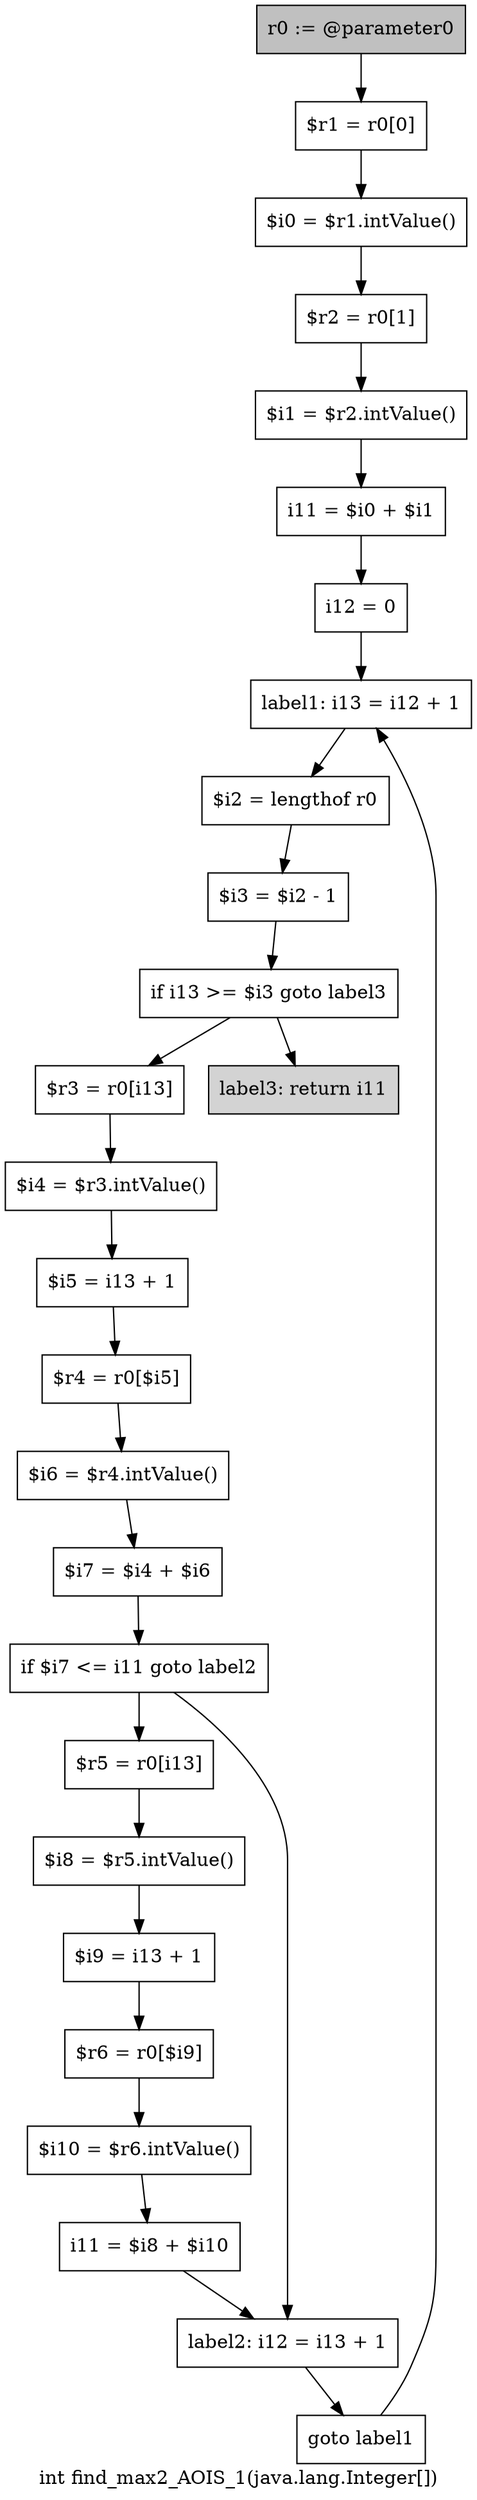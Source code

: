 digraph "int find_max2_AOIS_1(java.lang.Integer[])" {
    label="int find_max2_AOIS_1(java.lang.Integer[])";
    node [shape=box];
    "0" [style=filled,fillcolor=gray,label="r0 := @parameter0",];
    "1" [label="$r1 = r0[0]",];
    "0"->"1";
    "2" [label="$i0 = $r1.intValue()",];
    "1"->"2";
    "3" [label="$r2 = r0[1]",];
    "2"->"3";
    "4" [label="$i1 = $r2.intValue()",];
    "3"->"4";
    "5" [label="i11 = $i0 + $i1",];
    "4"->"5";
    "6" [label="i12 = 0",];
    "5"->"6";
    "7" [label="label1: i13 = i12 + 1",];
    "6"->"7";
    "8" [label="$i2 = lengthof r0",];
    "7"->"8";
    "9" [label="$i3 = $i2 - 1",];
    "8"->"9";
    "10" [label="if i13 >= $i3 goto label3",];
    "9"->"10";
    "11" [label="$r3 = r0[i13]",];
    "10"->"11";
    "26" [style=filled,fillcolor=lightgray,label="label3: return i11",];
    "10"->"26";
    "12" [label="$i4 = $r3.intValue()",];
    "11"->"12";
    "13" [label="$i5 = i13 + 1",];
    "12"->"13";
    "14" [label="$r4 = r0[$i5]",];
    "13"->"14";
    "15" [label="$i6 = $r4.intValue()",];
    "14"->"15";
    "16" [label="$i7 = $i4 + $i6",];
    "15"->"16";
    "17" [label="if $i7 <= i11 goto label2",];
    "16"->"17";
    "18" [label="$r5 = r0[i13]",];
    "17"->"18";
    "24" [label="label2: i12 = i13 + 1",];
    "17"->"24";
    "19" [label="$i8 = $r5.intValue()",];
    "18"->"19";
    "20" [label="$i9 = i13 + 1",];
    "19"->"20";
    "21" [label="$r6 = r0[$i9]",];
    "20"->"21";
    "22" [label="$i10 = $r6.intValue()",];
    "21"->"22";
    "23" [label="i11 = $i8 + $i10",];
    "22"->"23";
    "23"->"24";
    "25" [label="goto label1",];
    "24"->"25";
    "25"->"7";
}
